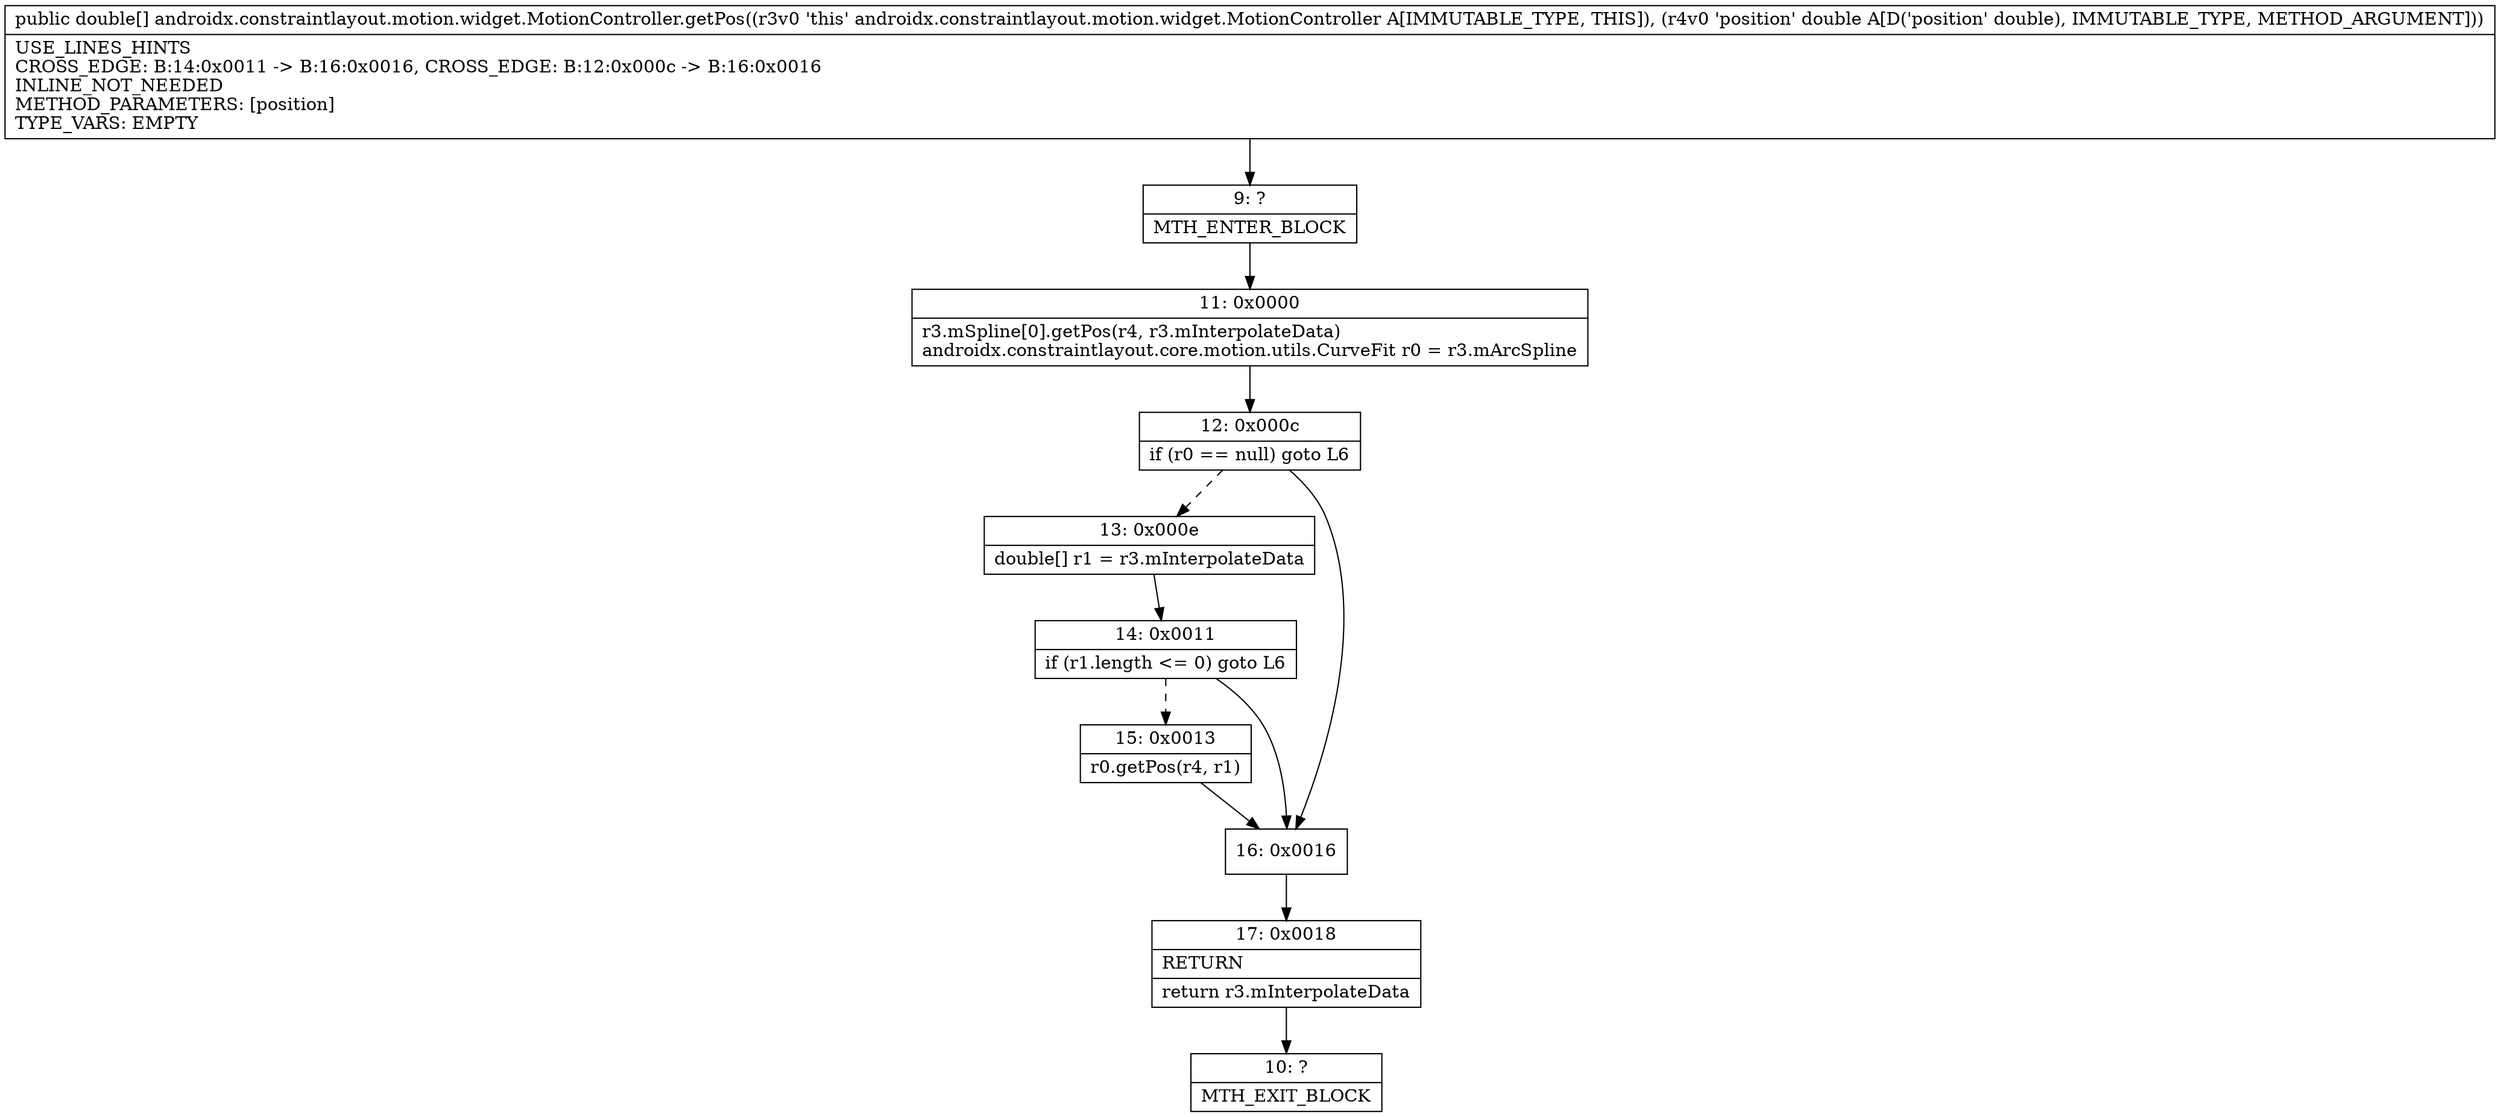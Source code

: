 digraph "CFG forandroidx.constraintlayout.motion.widget.MotionController.getPos(D)[D" {
Node_9 [shape=record,label="{9\:\ ?|MTH_ENTER_BLOCK\l}"];
Node_11 [shape=record,label="{11\:\ 0x0000|r3.mSpline[0].getPos(r4, r3.mInterpolateData)\landroidx.constraintlayout.core.motion.utils.CurveFit r0 = r3.mArcSpline\l}"];
Node_12 [shape=record,label="{12\:\ 0x000c|if (r0 == null) goto L6\l}"];
Node_13 [shape=record,label="{13\:\ 0x000e|double[] r1 = r3.mInterpolateData\l}"];
Node_14 [shape=record,label="{14\:\ 0x0011|if (r1.length \<= 0) goto L6\l}"];
Node_15 [shape=record,label="{15\:\ 0x0013|r0.getPos(r4, r1)\l}"];
Node_16 [shape=record,label="{16\:\ 0x0016}"];
Node_17 [shape=record,label="{17\:\ 0x0018|RETURN\l|return r3.mInterpolateData\l}"];
Node_10 [shape=record,label="{10\:\ ?|MTH_EXIT_BLOCK\l}"];
MethodNode[shape=record,label="{public double[] androidx.constraintlayout.motion.widget.MotionController.getPos((r3v0 'this' androidx.constraintlayout.motion.widget.MotionController A[IMMUTABLE_TYPE, THIS]), (r4v0 'position' double A[D('position' double), IMMUTABLE_TYPE, METHOD_ARGUMENT]))  | USE_LINES_HINTS\lCROSS_EDGE: B:14:0x0011 \-\> B:16:0x0016, CROSS_EDGE: B:12:0x000c \-\> B:16:0x0016\lINLINE_NOT_NEEDED\lMETHOD_PARAMETERS: [position]\lTYPE_VARS: EMPTY\l}"];
MethodNode -> Node_9;Node_9 -> Node_11;
Node_11 -> Node_12;
Node_12 -> Node_13[style=dashed];
Node_12 -> Node_16;
Node_13 -> Node_14;
Node_14 -> Node_15[style=dashed];
Node_14 -> Node_16;
Node_15 -> Node_16;
Node_16 -> Node_17;
Node_17 -> Node_10;
}

